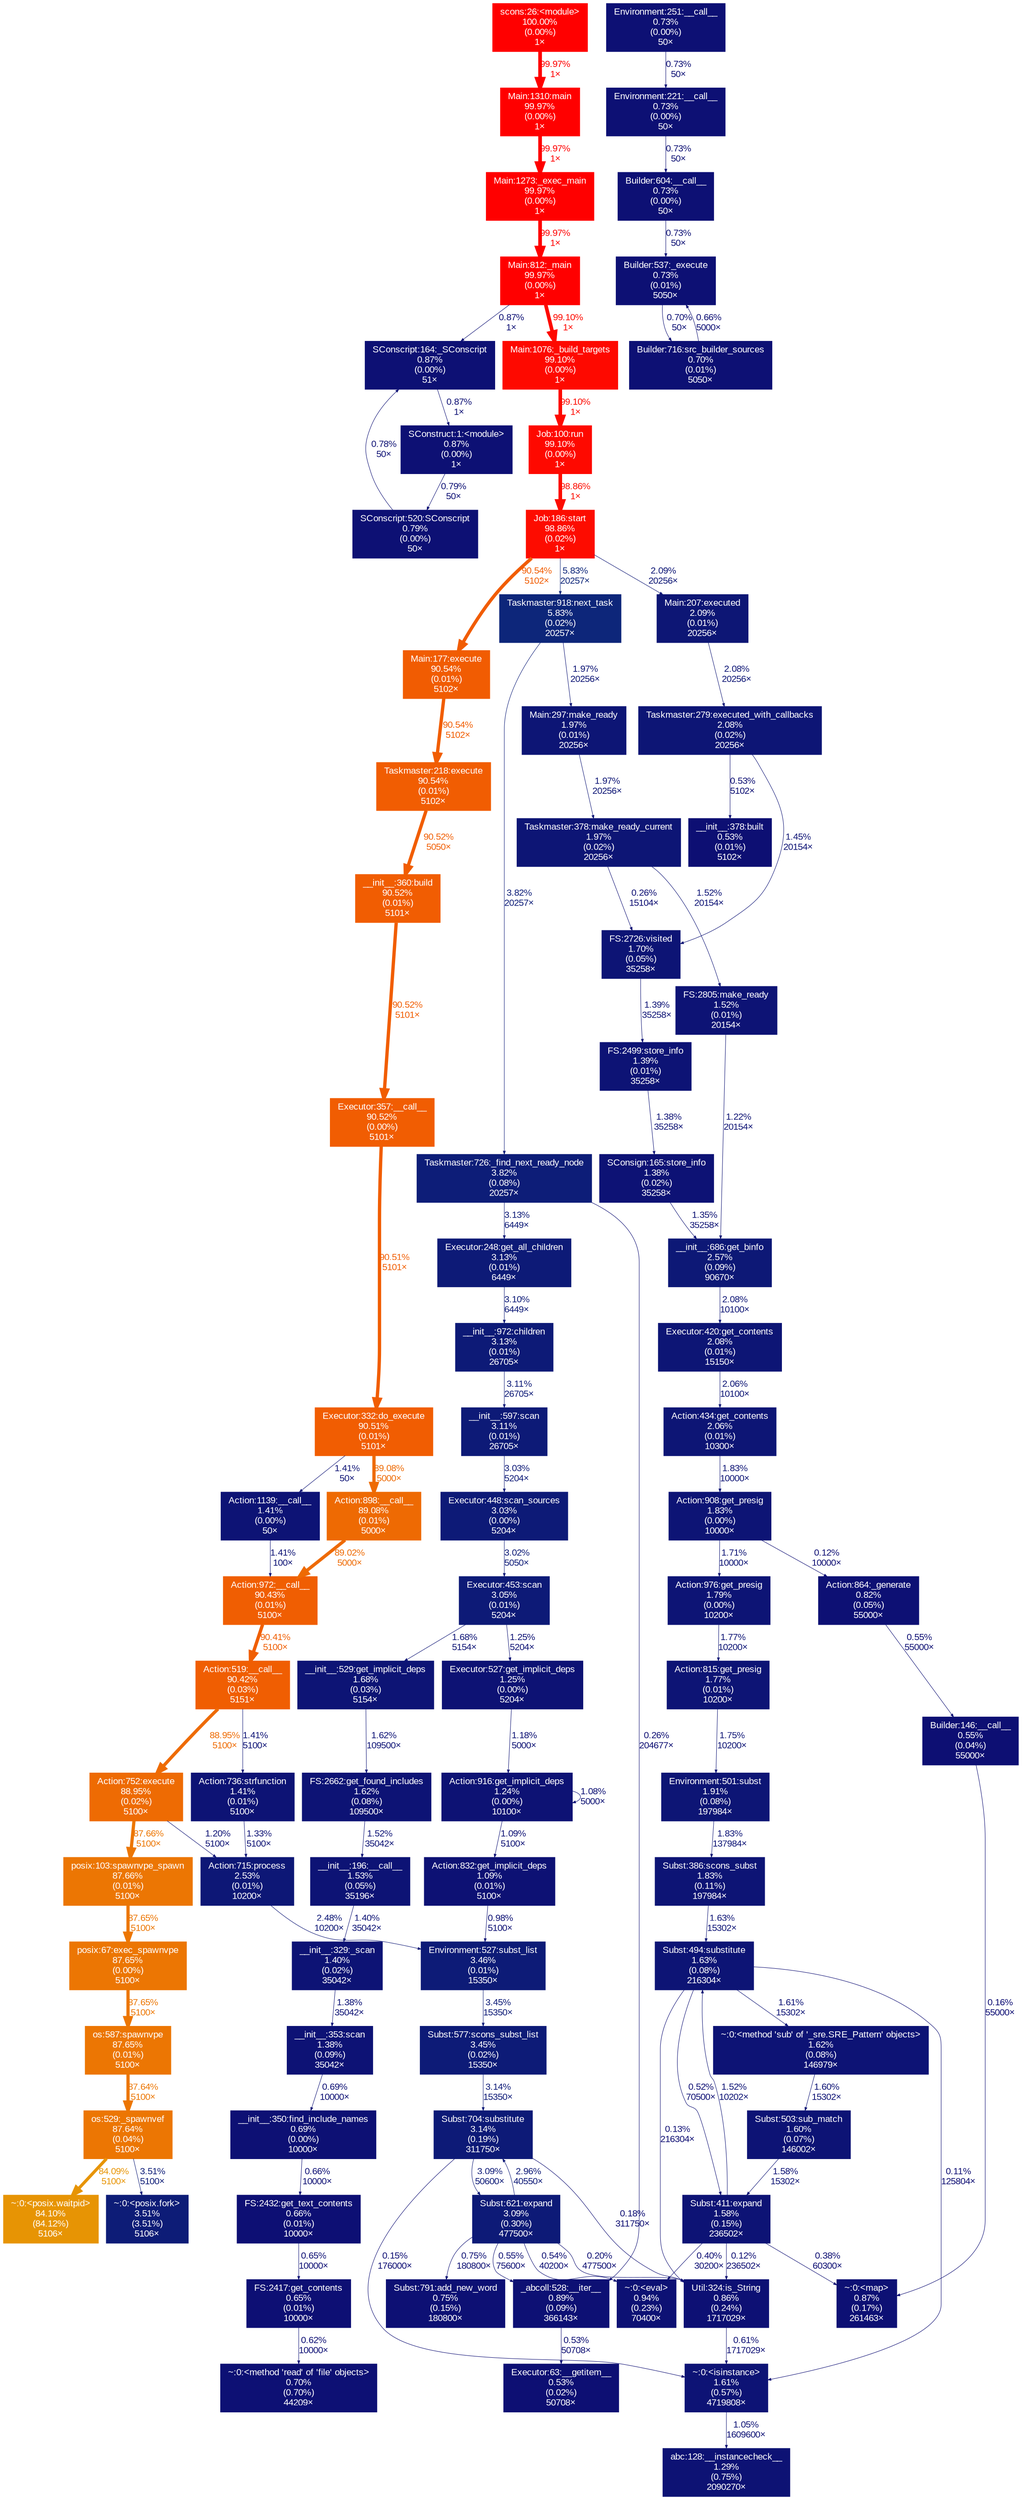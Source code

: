 digraph {
	graph [ranksep=0.25, fontname=Arial, nodesep=0.125];
	node [fontname=Arial, style=filled, height=0, width=0, shape=box, fontcolor=white];
	edge [fontname=Arial];
	2 [color="#0d0f73", fontcolor="#ffffff", fontsize="10.00", label="__init__:378:built\n0.53%\n(0.01%)\n5102×"];
	3 [color="#0d1575", fontcolor="#ffffff", fontsize="10.00", label="Taskmaster:279:executed_with_callbacks\n2.08%\n(0.02%)\n20256×"];
	3 -> 2 [color="#0d0f73", label="0.53%\n5102×", arrowsize="0.35", fontsize="10.00", fontcolor="#0d0f73", labeldistance="0.50", penwidth="0.50"];
	3 -> 187 [color="#0d1375", label="1.45%\n20154×", arrowsize="0.35", fontsize="10.00", fontcolor="#0d1375", labeldistance="0.50", penwidth="0.50"];
	8 [color="#0d1d78", fontcolor="#ffffff", fontsize="10.00", label="Taskmaster:726:_find_next_ready_node\n3.82%\n(0.08%)\n20257×"];
	8 -> 490 [color="#0d0e73", label="0.26%\n204677×", arrowsize="0.35", fontsize="10.00", fontcolor="#0d0e73", labeldistance="0.50", penwidth="0.50"];
	8 -> 909 [color="#0d1a77", label="3.13%\n6449×", arrowsize="0.35", fontsize="10.00", fontcolor="#0d1a77", labeldistance="0.50", penwidth="0.50"];
	21 [color="#0d1074", fontcolor="#ffffff", fontsize="10.00", label="Builder:537:_execute\n0.73%\n(0.01%)\n5050×"];
	21 -> 202 [color="#0d1074", label="0.70%\n50×", arrowsize="0.35", fontsize="10.00", fontcolor="#0d1074", labeldistance="0.50", penwidth="0.50"];
	29 [color="#0d1074", fontcolor="#ffffff", fontsize="10.00", label="SConscript:164:_SConscript\n0.87%\n(0.00%)\n51×"];
	29 -> 127 [color="#0d1074", label="0.87%\n1×", arrowsize="0.35", fontsize="10.00", fontcolor="#0d1074", labeldistance="0.50", penwidth="0.50"];
	33 [color="#0d1a77", fontcolor="#ffffff", fontsize="10.00", label="Subst:621:expand\n3.09%\n(0.30%)\n477500×"];
	33 -> 418 [color="#0d0e73", label="0.20%\n477500×", arrowsize="0.35", fontsize="10.00", fontcolor="#0d0e73", labeldistance="0.50", penwidth="0.50"];
	33 -> 513 [color="#0d0f73", label="0.54%\n40200×", arrowsize="0.35", fontsize="10.00", fontcolor="#0d0f73", labeldistance="0.50", penwidth="0.50"];
	33 -> 275 [color="#0d1074", label="0.75%\n180800×", arrowsize="0.35", fontsize="10.00", fontcolor="#0d1074", labeldistance="0.50", penwidth="0.50"];
	33 -> 490 [color="#0d0f73", label="0.55%\n75600×", arrowsize="0.35", fontsize="10.00", fontcolor="#0d0f73", labeldistance="0.50", penwidth="0.50"];
	33 -> 435 [color="#0d1977", label="2.96%\n40550×", arrowsize="0.35", fontsize="10.00", fontcolor="#0d1977", labeldistance="0.50", penwidth="0.50"];
	79 [color="#0d1274", fontcolor="#ffffff", fontsize="10.00", label="Executor:527:get_implicit_deps\n1.25%\n(0.00%)\n5204×"];
	79 -> 834 [color="#0d1274", label="1.18%\n5000×", arrowsize="0.35", fontsize="10.00", fontcolor="#0d1274", labeldistance="0.50", penwidth="0.50"];
	87 [color="#ff0000", fontcolor="#ffffff", fontsize="10.00", label="Main:812:_main\n99.97%\n(0.00%)\n1×"];
	87 -> 29 [color="#0d1074", label="0.87%\n1×", arrowsize="0.35", fontsize="10.00", fontcolor="#0d1074", labeldistance="0.50", penwidth="0.50"];
	87 -> 631 [color="#fe0900", label="99.10%\n1×", arrowsize="1.00", fontsize="10.00", fontcolor="#fe0900", labeldistance="3.96", penwidth="3.96"];
	124 [color="#ff0000", fontcolor="#ffffff", fontsize="10.00", label="Main:1310:main\n99.97%\n(0.00%)\n1×"];
	124 -> 436 [color="#ff0000", label="99.97%\n1×", arrowsize="1.00", fontsize="10.00", fontcolor="#ff0000", labeldistance="4.00", penwidth="4.00"];
	127 [color="#0d1074", fontcolor="#ffffff", fontsize="10.00", label="SConstruct:1:<module>\n0.87%\n(0.00%)\n1×"];
	127 -> 374 [color="#0d1074", label="0.79%\n50×", arrowsize="0.35", fontsize="10.00", fontcolor="#0d1074", labeldistance="0.50", penwidth="0.50"];
	133 [color="#0d1876", fontcolor="#ffffff", fontsize="10.00", label="__init__:686:get_binfo\n2.57%\n(0.09%)\n90670×"];
	133 -> 856 [color="#0d1575", label="2.08%\n10100×", arrowsize="0.35", fontsize="10.00", fontcolor="#0d1575", labeldistance="0.50", penwidth="0.50"];
	144 [color="#0d1575", fontcolor="#ffffff", fontsize="10.00", label="Action:434:get_contents\n2.06%\n(0.01%)\n10300×"];
	144 -> 1326 [color="#0d1475", label="1.83%\n10000×", arrowsize="0.35", fontsize="10.00", fontcolor="#0d1475", labeldistance="0.50", penwidth="0.50"];
	154 [color="#0d1375", fontcolor="#ffffff", fontsize="10.00", label="__init__:196:__call__\n1.53%\n(0.05%)\n35196×"];
	154 -> 601 [color="#0d1375", label="1.40%\n35042×", arrowsize="0.35", fontsize="10.00", fontcolor="#0d1375", labeldistance="0.50", penwidth="0.50"];
	186 [color="#0d1575", fontcolor="#ffffff", fontsize="10.00", label="Taskmaster:378:make_ready_current\n1.97%\n(0.02%)\n20256×"];
	186 -> 843 [color="#0d1375", label="1.52%\n20154×", arrowsize="0.35", fontsize="10.00", fontcolor="#0d1375", labeldistance="0.50", penwidth="0.50"];
	186 -> 187 [color="#0d0e73", label="0.26%\n15104×", arrowsize="0.35", fontsize="10.00", fontcolor="#0d0e73", labeldistance="0.50", penwidth="0.50"];
	187 [color="#0d1475", fontcolor="#ffffff", fontsize="10.00", label="FS:2726:visited\n1.70%\n(0.05%)\n35258×"];
	187 -> 777 [color="#0d1375", label="1.39%\n35258×", arrowsize="0.35", fontsize="10.00", fontcolor="#0d1375", labeldistance="0.50", penwidth="0.50"];
	189 [color="#0d1a77", fontcolor="#ffffff", fontsize="10.00", label="__init__:597:scan\n3.11%\n(0.01%)\n26705×"];
	189 -> 1260 [color="#0d1a77", label="3.03%\n5204×", arrowsize="0.35", fontsize="10.00", fontcolor="#0d1a77", labeldistance="0.50", penwidth="0.50"];
	192 [color="#0d1675", fontcolor="#ffffff", fontsize="10.00", label="Main:207:executed\n2.09%\n(0.01%)\n20256×"];
	192 -> 3 [color="#0d1575", label="2.08%\n20256×", arrowsize="0.35", fontsize="10.00", fontcolor="#0d1575", labeldistance="0.50", penwidth="0.50"];
	198 [color="#0d1776", fontcolor="#ffffff", fontsize="10.00", label="Action:715:process\n2.53%\n(0.01%)\n10200×"];
	198 -> 833 [color="#0d1776", label="2.48%\n10200×", arrowsize="0.35", fontsize="10.00", fontcolor="#0d1776", labeldistance="0.50", penwidth="0.50"];
	202 [color="#0d1074", fontcolor="#ffffff", fontsize="10.00", label="Builder:716:src_builder_sources\n0.70%\n(0.01%)\n5050×"];
	202 -> 21 [color="#0d0f74", label="0.66%\n5000×", arrowsize="0.35", fontsize="10.00", fontcolor="#0d0f74", labeldistance="0.50", penwidth="0.50"];
	203 [color="#0d1a77", fontcolor="#ffffff", fontsize="10.00", label="__init__:972:children\n3.13%\n(0.01%)\n26705×"];
	203 -> 189 [color="#0d1a77", label="3.11%\n26705×", arrowsize="0.35", fontsize="10.00", fontcolor="#0d1a77", labeldistance="0.50", penwidth="0.50"];
	220 [color="#0d1275", fontcolor="#ffffff", fontsize="10.00", label="__init__:353:scan\n1.38%\n(0.09%)\n35042×"];
	220 -> 988 [color="#0d1074", label="0.69%\n10000×", arrowsize="0.35", fontsize="10.00", fontcolor="#0d1074", labeldistance="0.50", penwidth="0.50"];
	234 [color="#0d267a", fontcolor="#ffffff", fontsize="10.00", label="Taskmaster:918:next_task\n5.83%\n(0.02%)\n20257×"];
	234 -> 1475 [color="#0d1575", label="1.97%\n20256×", arrowsize="0.35", fontsize="10.00", fontcolor="#0d1575", labeldistance="0.50", penwidth="0.50"];
	234 -> 8 [color="#0d1d78", label="3.82%\n20257×", arrowsize="0.35", fontsize="10.00", fontcolor="#0d1d78", labeldistance="0.50", penwidth="0.50"];
	235 [color="#f15d02", fontcolor="#ffffff", fontsize="10.00", label="__init__:360:build\n90.52%\n(0.01%)\n5101×"];
	235 -> 860 [color="#f15d02", label="90.52%\n5101×", arrowsize="0.95", fontsize="10.00", fontcolor="#f15d02", labeldistance="3.62", penwidth="3.62"];
	250 [color="#0d1375", fontcolor="#ffffff", fontsize="10.00", label="FS:2662:get_found_includes\n1.62%\n(0.08%)\n109500×"];
	250 -> 154 [color="#0d1375", label="1.52%\n35042×", arrowsize="0.35", fontsize="10.00", fontcolor="#0d1375", labeldistance="0.50", penwidth="0.50"];
	268 [color="#0d1475", fontcolor="#ffffff", fontsize="10.00", label="Subst:386:scons_subst\n1.83%\n(0.11%)\n197984×"];
	268 -> 412 [color="#0d1475", label="1.63%\n15302×", arrowsize="0.35", fontsize="10.00", fontcolor="#0d1475", labeldistance="0.50", penwidth="0.50"];
	275 [color="#0d1074", fontcolor="#ffffff", fontsize="10.00", label="Subst:791:add_new_word\n0.75%\n(0.15%)\n180800×"];
	280 [color="#ff0000", fontcolor="#ffffff", fontsize="10.00", label="scons:26:<module>\n100.00%\n(0.00%)\n1×"];
	280 -> 124 [color="#ff0000", label="99.97%\n1×", arrowsize="1.00", fontsize="10.00", fontcolor="#ff0000", labeldistance="4.00", penwidth="4.00"];
	313 [color="#0d1074", fontcolor="#ffffff", fontsize="10.00", label="~:0:<map>\n0.87%\n(0.17%)\n261463×"];
	321 [color="#fd0c00", fontcolor="#ffffff", fontsize="10.00", label="Job:186:start\n98.86%\n(0.02%)\n1×"];
	321 -> 192 [color="#0d1675", label="2.09%\n20256×", arrowsize="0.35", fontsize="10.00", fontcolor="#0d1675", labeldistance="0.50", penwidth="0.50"];
	321 -> 1251 [color="#f15c02", label="90.54%\n5102×", arrowsize="0.95", fontsize="10.00", fontcolor="#f15c02", labeldistance="3.62", penwidth="3.62"];
	321 -> 234 [color="#0d267a", label="5.83%\n20257×", arrowsize="0.35", fontsize="10.00", fontcolor="#0d267a", labeldistance="0.50", penwidth="0.50"];
	374 [color="#0d1074", fontcolor="#ffffff", fontsize="10.00", label="SConscript:520:SConscript\n0.79%\n(0.00%)\n50×"];
	374 -> 29 [color="#0d1074", label="0.78%\n50×", arrowsize="0.35", fontsize="10.00", fontcolor="#0d1074", labeldistance="0.50", penwidth="0.50"];
	410 [color="#0d1375", fontcolor="#ffffff", fontsize="10.00", label="~:0:<isinstance>\n1.61%\n(0.57%)\n4719808×"];
	410 -> 508 [color="#0d1174", label="1.05%\n1609600×", arrowsize="0.35", fontsize="10.00", fontcolor="#0d1174", labeldistance="0.50", penwidth="0.50"];
	412 [color="#0d1475", fontcolor="#ffffff", fontsize="10.00", label="Subst:494:substitute\n1.63%\n(0.08%)\n216304×"];
	412 -> 1168 [color="#0d1375", label="1.61%\n15302×", arrowsize="0.35", fontsize="10.00", fontcolor="#0d1375", labeldistance="0.50", penwidth="0.50"];
	412 -> 410 [color="#0d0d73", label="0.11%\n125804×", arrowsize="0.35", fontsize="10.00", fontcolor="#0d0d73", labeldistance="0.50", penwidth="0.50"];
	412 -> 418 [color="#0d0d73", label="0.13%\n216304×", arrowsize="0.35", fontsize="10.00", fontcolor="#0d0d73", labeldistance="0.50", penwidth="0.50"];
	412 -> 470 [color="#0d0f73", label="0.52%\n70500×", arrowsize="0.35", fontsize="10.00", fontcolor="#0d0f73", labeldistance="0.50", penwidth="0.50"];
	415 [color="#f15d02", fontcolor="#ffffff", fontsize="10.00", label="Executor:332:do_execute\n90.51%\n(0.01%)\n5101×"];
	415 -> 731 [color="#ee6a03", label="89.08%\n5000×", arrowsize="0.94", fontsize="10.00", fontcolor="#ee6a03", labeldistance="3.56", penwidth="3.56"];
	415 -> 1150 [color="#0d1375", label="1.41%\n50×", arrowsize="0.35", fontsize="10.00", fontcolor="#0d1375", labeldistance="0.50", penwidth="0.50"];
	418 [color="#0d1074", fontcolor="#ffffff", fontsize="10.00", label="Util:324:is_String\n0.86%\n(0.24%)\n1717029×"];
	418 -> 410 [color="#0d0f74", label="0.61%\n1717029×", arrowsize="0.35", fontsize="10.00", fontcolor="#0d0f74", labeldistance="0.50", penwidth="0.50"];
	427 [color="#f05e02", fontcolor="#ffffff", fontsize="10.00", label="Action:519:__call__\n90.42%\n(0.03%)\n5151×"];
	427 -> 539 [color="#0d1375", label="1.41%\n5100×", arrowsize="0.35", fontsize="10.00", fontcolor="#0d1375", labeldistance="0.50", penwidth="0.50"];
	427 -> 605 [color="#ee6b03", label="88.95%\n5100×", arrowsize="0.94", fontsize="10.00", fontcolor="#ee6b03", labeldistance="3.56", penwidth="3.56"];
	435 [color="#0d1a77", fontcolor="#ffffff", fontsize="10.00", label="Subst:704:substitute\n3.14%\n(0.19%)\n311750×"];
	435 -> 33 [color="#0d1a77", label="3.09%\n50600×", arrowsize="0.35", fontsize="10.00", fontcolor="#0d1a77", labeldistance="0.50", penwidth="0.50"];
	435 -> 418 [color="#0d0d73", label="0.18%\n311750×", arrowsize="0.35", fontsize="10.00", fontcolor="#0d0d73", labeldistance="0.50", penwidth="0.50"];
	435 -> 410 [color="#0d0d73", label="0.15%\n176000×", arrowsize="0.35", fontsize="10.00", fontcolor="#0d0d73", labeldistance="0.50", penwidth="0.50"];
	436 [color="#ff0000", fontcolor="#ffffff", fontsize="10.00", label="Main:1273:_exec_main\n99.97%\n(0.00%)\n1×"];
	436 -> 87 [color="#ff0000", label="99.97%\n1×", arrowsize="1.00", fontsize="10.00", fontcolor="#ff0000", labeldistance="4.00", penwidth="4.00"];
	467 [color="#0d1b77", fontcolor="#ffffff", fontsize="10.00", label="Subst:577:scons_subst_list\n3.45%\n(0.02%)\n15350×"];
	467 -> 435 [color="#0d1a77", label="3.14%\n15350×", arrowsize="0.35", fontsize="10.00", fontcolor="#0d1a77", labeldistance="0.50", penwidth="0.50"];
	470 [color="#0d1375", fontcolor="#ffffff", fontsize="10.00", label="Subst:411:expand\n1.58%\n(0.15%)\n236502×"];
	470 -> 418 [color="#0d0d73", label="0.12%\n236502×", arrowsize="0.35", fontsize="10.00", fontcolor="#0d0d73", labeldistance="0.50", penwidth="0.50"];
	470 -> 513 [color="#0d0e73", label="0.40%\n30200×", arrowsize="0.35", fontsize="10.00", fontcolor="#0d0e73", labeldistance="0.50", penwidth="0.50"];
	470 -> 313 [color="#0d0e73", label="0.38%\n60300×", arrowsize="0.35", fontsize="10.00", fontcolor="#0d0e73", labeldistance="0.50", penwidth="0.50"];
	470 -> 412 [color="#0d1375", label="1.52%\n10202×", arrowsize="0.35", fontsize="10.00", fontcolor="#0d1375", labeldistance="0.50", penwidth="0.50"];
	490 [color="#0d1074", fontcolor="#ffffff", fontsize="10.00", label="_abcoll:528:__iter__\n0.89%\n(0.09%)\n366143×"];
	490 -> 802 [color="#0d0f73", label="0.53%\n50708×", arrowsize="0.35", fontsize="10.00", fontcolor="#0d0f73", labeldistance="0.50", penwidth="0.50"];
	508 [color="#0d1274", fontcolor="#ffffff", fontsize="10.00", label="abc:128:__instancecheck__\n1.29%\n(0.75%)\n2090270×"];
	510 [color="#0d1575", fontcolor="#ffffff", fontsize="10.00", label="Environment:501:subst\n1.91%\n(0.08%)\n197984×"];
	510 -> 268 [color="#0d1475", label="1.83%\n137984×", arrowsize="0.35", fontsize="10.00", fontcolor="#0d1475", labeldistance="0.50", penwidth="0.50"];
	513 [color="#0d1174", fontcolor="#ffffff", fontsize="10.00", label="~:0:<eval>\n0.94%\n(0.23%)\n70400×"];
	539 [color="#0d1375", fontcolor="#ffffff", fontsize="10.00", label="Action:736:strfunction\n1.41%\n(0.01%)\n5100×"];
	539 -> 198 [color="#0d1274", label="1.33%\n5100×", arrowsize="0.35", fontsize="10.00", fontcolor="#0d1274", labeldistance="0.50", penwidth="0.50"];
	540 [color="#0d1475", fontcolor="#ffffff", fontsize="10.00", label="Action:815:get_presig\n1.77%\n(0.01%)\n10200×"];
	540 -> 510 [color="#0d1475", label="1.75%\n10200×", arrowsize="0.35", fontsize="10.00", fontcolor="#0d1475", labeldistance="0.50", penwidth="0.50"];
	545 [color="#0d1074", fontcolor="#ffffff", fontsize="10.00", label="~:0:<method 'read' of 'file' objects>\n0.70%\n(0.70%)\n44209×"];
	546 [color="#0d0f74", fontcolor="#ffffff", fontsize="10.00", label="FS:2417:get_contents\n0.65%\n(0.01%)\n10000×"];
	546 -> 545 [color="#0d0f74", label="0.62%\n10000×", arrowsize="0.35", fontsize="10.00", fontcolor="#0d0f74", labeldistance="0.50", penwidth="0.50"];
	601 [color="#0d1375", fontcolor="#ffffff", fontsize="10.00", label="__init__:329:_scan\n1.40%\n(0.02%)\n35042×"];
	601 -> 220 [color="#0d1275", label="1.38%\n35042×", arrowsize="0.35", fontsize="10.00", fontcolor="#0d1275", labeldistance="0.50", penwidth="0.50"];
	605 [color="#ee6b03", fontcolor="#ffffff", fontsize="10.00", label="Action:752:execute\n88.95%\n(0.02%)\n5100×"];
	605 -> 1152 [color="#ec7603", label="87.66%\n5100×", arrowsize="0.94", fontsize="10.00", fontcolor="#ec7603", labeldistance="3.51", penwidth="3.51"];
	605 -> 198 [color="#0d1274", label="1.20%\n5100×", arrowsize="0.35", fontsize="10.00", fontcolor="#0d1274", labeldistance="0.50", penwidth="0.50"];
	607 [color="#0d1275", fontcolor="#ffffff", fontsize="10.00", label="SConsign:165:store_info\n1.38%\n(0.02%)\n35258×"];
	607 -> 133 [color="#0d1274", label="1.35%\n35258×", arrowsize="0.35", fontsize="10.00", fontcolor="#0d1274", labeldistance="0.50", penwidth="0.50"];
	631 [color="#fe0900", fontcolor="#ffffff", fontsize="10.00", label="Main:1076:_build_targets\n99.10%\n(0.00%)\n1×"];
	631 -> 1039 [color="#fe0900", label="99.10%\n1×", arrowsize="1.00", fontsize="10.00", fontcolor="#fe0900", labeldistance="3.96", penwidth="3.96"];
	665 [color="#0d0f73", fontcolor="#ffffff", fontsize="10.00", label="Builder:146:__call__\n0.55%\n(0.04%)\n55000×"];
	665 -> 313 [color="#0d0d73", label="0.16%\n55000×", arrowsize="0.35", fontsize="10.00", fontcolor="#0d0d73", labeldistance="0.50", penwidth="0.50"];
	680 [color="#f15d02", fontcolor="#ffffff", fontsize="10.00", label="Taskmaster:218:execute\n90.54%\n(0.01%)\n5102×"];
	680 -> 235 [color="#f15d02", label="90.52%\n5050×", arrowsize="0.95", fontsize="10.00", fontcolor="#f15d02", labeldistance="3.62", penwidth="3.62"];
	731 [color="#ee6a03", fontcolor="#ffffff", fontsize="10.00", label="Action:898:__call__\n89.08%\n(0.01%)\n5000×"];
	731 -> 1062 [color="#ee6a03", label="89.02%\n5000×", arrowsize="0.94", fontsize="10.00", fontcolor="#ee6a03", labeldistance="3.56", penwidth="3.56"];
	764 [color="#0d1a77", fontcolor="#ffffff", fontsize="10.00", label="Executor:453:scan\n3.05%\n(0.01%)\n5204×"];
	764 -> 79 [color="#0d1274", label="1.25%\n5204×", arrowsize="0.35", fontsize="10.00", fontcolor="#0d1274", labeldistance="0.50", penwidth="0.50"];
	764 -> 766 [color="#0d1475", label="1.68%\n5154×", arrowsize="0.35", fontsize="10.00", fontcolor="#0d1475", labeldistance="0.50", penwidth="0.50"];
	766 [color="#0d1475", fontcolor="#ffffff", fontsize="10.00", label="__init__:529:get_implicit_deps\n1.68%\n(0.03%)\n5154×"];
	766 -> 250 [color="#0d1375", label="1.62%\n109500×", arrowsize="0.35", fontsize="10.00", fontcolor="#0d1375", labeldistance="0.50", penwidth="0.50"];
	777 [color="#0d1375", fontcolor="#ffffff", fontsize="10.00", label="FS:2499:store_info\n1.39%\n(0.01%)\n35258×"];
	777 -> 607 [color="#0d1275", label="1.38%\n35258×", arrowsize="0.35", fontsize="10.00", fontcolor="#0d1275", labeldistance="0.50", penwidth="0.50"];
	802 [color="#0d0f73", fontcolor="#ffffff", fontsize="10.00", label="Executor:63:__getitem__\n0.53%\n(0.02%)\n50708×"];
	803 [color="#0d1375", fontcolor="#ffffff", fontsize="10.00", label="Subst:503:sub_match\n1.60%\n(0.07%)\n146002×"];
	803 -> 470 [color="#0d1375", label="1.58%\n15302×", arrowsize="0.35", fontsize="10.00", fontcolor="#0d1375", labeldistance="0.50", penwidth="0.50"];
	805 [color="#0d1074", fontcolor="#ffffff", fontsize="10.00", label="Builder:604:__call__\n0.73%\n(0.00%)\n50×"];
	805 -> 21 [color="#0d1074", label="0.73%\n50×", arrowsize="0.35", fontsize="10.00", fontcolor="#0d1074", labeldistance="0.50", penwidth="0.50"];
	833 [color="#0d1b77", fontcolor="#ffffff", fontsize="10.00", label="Environment:527:subst_list\n3.46%\n(0.01%)\n15350×"];
	833 -> 467 [color="#0d1b77", label="3.45%\n15350×", arrowsize="0.35", fontsize="10.00", fontcolor="#0d1b77", labeldistance="0.50", penwidth="0.50"];
	834 [color="#0d1274", fontcolor="#ffffff", fontsize="10.00", label="Action:916:get_implicit_deps\n1.24%\n(0.00%)\n10100×"];
	834 -> 842 [color="#0d1174", label="1.09%\n5100×", arrowsize="0.35", fontsize="10.00", fontcolor="#0d1174", labeldistance="0.50", penwidth="0.50"];
	834 -> 834 [color="#0d1174", label="1.08%\n5000×", arrowsize="0.35", fontsize="10.00", fontcolor="#0d1174", labeldistance="0.50", penwidth="0.50"];
	842 [color="#0d1174", fontcolor="#ffffff", fontsize="10.00", label="Action:832:get_implicit_deps\n1.09%\n(0.01%)\n5100×"];
	842 -> 833 [color="#0d1174", label="0.98%\n5100×", arrowsize="0.35", fontsize="10.00", fontcolor="#0d1174", labeldistance="0.50", penwidth="0.50"];
	843 [color="#0d1375", fontcolor="#ffffff", fontsize="10.00", label="FS:2805:make_ready\n1.52%\n(0.01%)\n20154×"];
	843 -> 133 [color="#0d1274", label="1.22%\n20154×", arrowsize="0.35", fontsize="10.00", fontcolor="#0d1274", labeldistance="0.50", penwidth="0.50"];
	848 [color="#ec7603", fontcolor="#ffffff", fontsize="10.00", label="os:529:_spawnvef\n87.64%\n(0.04%)\n5100×"];
	848 -> 1359 [color="#e79404", label="84.09%\n5100×", arrowsize="0.92", fontsize="10.00", fontcolor="#e79404", labeldistance="3.36", penwidth="3.36"];
	848 -> 922 [color="#0d1c77", label="3.51%\n5100×", arrowsize="0.35", fontsize="10.00", fontcolor="#0d1c77", labeldistance="0.50", penwidth="0.50"];
	856 [color="#0d1575", fontcolor="#ffffff", fontsize="10.00", label="Executor:420:get_contents\n2.08%\n(0.01%)\n15150×"];
	856 -> 144 [color="#0d1575", label="2.06%\n10100×", arrowsize="0.35", fontsize="10.00", fontcolor="#0d1575", labeldistance="0.50", penwidth="0.50"];
	860 [color="#f15d02", fontcolor="#ffffff", fontsize="10.00", label="Executor:357:__call__\n90.52%\n(0.00%)\n5101×"];
	860 -> 415 [color="#f15d02", label="90.51%\n5101×", arrowsize="0.95", fontsize="10.00", fontcolor="#f15d02", labeldistance="3.62", penwidth="3.62"];
	878 [color="#0d1074", fontcolor="#ffffff", fontsize="10.00", label="Environment:221:__call__\n0.73%\n(0.00%)\n50×"];
	878 -> 805 [color="#0d1074", label="0.73%\n50×", arrowsize="0.35", fontsize="10.00", fontcolor="#0d1074", labeldistance="0.50", penwidth="0.50"];
	879 [color="#0d1074", fontcolor="#ffffff", fontsize="10.00", label="Environment:251:__call__\n0.73%\n(0.00%)\n50×"];
	879 -> 878 [color="#0d1074", label="0.73%\n50×", arrowsize="0.35", fontsize="10.00", fontcolor="#0d1074", labeldistance="0.50", penwidth="0.50"];
	909 [color="#0d1a77", fontcolor="#ffffff", fontsize="10.00", label="Executor:248:get_all_children\n3.13%\n(0.01%)\n6449×"];
	909 -> 203 [color="#0d1a77", label="3.10%\n6449×", arrowsize="0.35", fontsize="10.00", fontcolor="#0d1a77", labeldistance="0.50", penwidth="0.50"];
	922 [color="#0d1c77", fontcolor="#ffffff", fontsize="10.00", label="~:0:<posix.fork>\n3.51%\n(3.51%)\n5106×"];
	970 [color="#0d1074", fontcolor="#ffffff", fontsize="10.00", label="Action:864:_generate\n0.82%\n(0.05%)\n55000×"];
	970 -> 665 [color="#0d0f73", label="0.55%\n55000×", arrowsize="0.35", fontsize="10.00", fontcolor="#0d0f73", labeldistance="0.50", penwidth="0.50"];
	987 [color="#0d0f74", fontcolor="#ffffff", fontsize="10.00", label="FS:2432:get_text_contents\n0.66%\n(0.01%)\n10000×"];
	987 -> 546 [color="#0d0f74", label="0.65%\n10000×", arrowsize="0.35", fontsize="10.00", fontcolor="#0d0f74", labeldistance="0.50", penwidth="0.50"];
	988 [color="#0d1074", fontcolor="#ffffff", fontsize="10.00", label="__init__:350:find_include_names\n0.69%\n(0.00%)\n10000×"];
	988 -> 987 [color="#0d0f74", label="0.66%\n10000×", arrowsize="0.35", fontsize="10.00", fontcolor="#0d0f74", labeldistance="0.50", penwidth="0.50"];
	1039 [color="#fe0900", fontcolor="#ffffff", fontsize="10.00", label="Job:100:run\n99.10%\n(0.00%)\n1×"];
	1039 -> 321 [color="#fd0c00", label="98.86%\n1×", arrowsize="0.99", fontsize="10.00", fontcolor="#fd0c00", labeldistance="3.95", penwidth="3.95"];
	1062 [color="#f05e02", fontcolor="#ffffff", fontsize="10.00", label="Action:972:__call__\n90.43%\n(0.01%)\n5100×"];
	1062 -> 427 [color="#f05e02", label="90.41%\n5100×", arrowsize="0.95", fontsize="10.00", fontcolor="#f05e02", labeldistance="3.62", penwidth="3.62"];
	1150 [color="#0d1375", fontcolor="#ffffff", fontsize="10.00", label="Action:1139:__call__\n1.41%\n(0.00%)\n50×"];
	1150 -> 1062 [color="#0d1375", label="1.41%\n100×", arrowsize="0.35", fontsize="10.00", fontcolor="#0d1375", labeldistance="0.50", penwidth="0.50"];
	1151 [color="#ec7603", fontcolor="#ffffff", fontsize="10.00", label="posix:67:exec_spawnvpe\n87.65%\n(0.00%)\n5100×"];
	1151 -> 1516 [color="#ec7603", label="87.65%\n5100×", arrowsize="0.94", fontsize="10.00", fontcolor="#ec7603", labeldistance="3.51", penwidth="3.51"];
	1152 [color="#ec7603", fontcolor="#ffffff", fontsize="10.00", label="posix:103:spawnvpe_spawn\n87.66%\n(0.01%)\n5100×"];
	1152 -> 1151 [color="#ec7603", label="87.65%\n5100×", arrowsize="0.94", fontsize="10.00", fontcolor="#ec7603", labeldistance="3.51", penwidth="3.51"];
	1164 [color="#0d1475", fontcolor="#ffffff", fontsize="10.00", label="Action:976:get_presig\n1.79%\n(0.00%)\n10200×"];
	1164 -> 540 [color="#0d1475", label="1.77%\n10200×", arrowsize="0.35", fontsize="10.00", fontcolor="#0d1475", labeldistance="0.50", penwidth="0.50"];
	1168 [color="#0d1375", fontcolor="#ffffff", fontsize="10.00", label="~:0:<method 'sub' of '_sre.SRE_Pattern' objects>\n1.62%\n(0.08%)\n146979×"];
	1168 -> 803 [color="#0d1375", label="1.60%\n15302×", arrowsize="0.35", fontsize="10.00", fontcolor="#0d1375", labeldistance="0.50", penwidth="0.50"];
	1251 [color="#f15c02", fontcolor="#ffffff", fontsize="10.00", label="Main:177:execute\n90.54%\n(0.01%)\n5102×"];
	1251 -> 680 [color="#f15d02", label="90.54%\n5102×", arrowsize="0.95", fontsize="10.00", fontcolor="#f15d02", labeldistance="3.62", penwidth="3.62"];
	1260 [color="#0d1a77", fontcolor="#ffffff", fontsize="10.00", label="Executor:448:scan_sources\n3.03%\n(0.00%)\n5204×"];
	1260 -> 764 [color="#0d1a77", label="3.02%\n5050×", arrowsize="0.35", fontsize="10.00", fontcolor="#0d1a77", labeldistance="0.50", penwidth="0.50"];
	1326 [color="#0d1475", fontcolor="#ffffff", fontsize="10.00", label="Action:908:get_presig\n1.83%\n(0.00%)\n10000×"];
	1326 -> 970 [color="#0d0d73", label="0.12%\n10000×", arrowsize="0.35", fontsize="10.00", fontcolor="#0d0d73", labeldistance="0.50", penwidth="0.50"];
	1326 -> 1164 [color="#0d1475", label="1.71%\n10000×", arrowsize="0.35", fontsize="10.00", fontcolor="#0d1475", labeldistance="0.50", penwidth="0.50"];
	1359 [color="#e79404", fontcolor="#ffffff", fontsize="10.00", label="~:0:<posix.waitpid>\n84.10%\n(84.12%)\n5106×"];
	1475 [color="#0d1575", fontcolor="#ffffff", fontsize="10.00", label="Main:297:make_ready\n1.97%\n(0.01%)\n20256×"];
	1475 -> 186 [color="#0d1575", label="1.97%\n20256×", arrowsize="0.35", fontsize="10.00", fontcolor="#0d1575", labeldistance="0.50", penwidth="0.50"];
	1516 [color="#ec7603", fontcolor="#ffffff", fontsize="10.00", label="os:587:spawnvpe\n87.65%\n(0.01%)\n5100×"];
	1516 -> 848 [color="#ec7603", label="87.64%\n5100×", arrowsize="0.94", fontsize="10.00", fontcolor="#ec7603", labeldistance="3.51", penwidth="3.51"];
}
